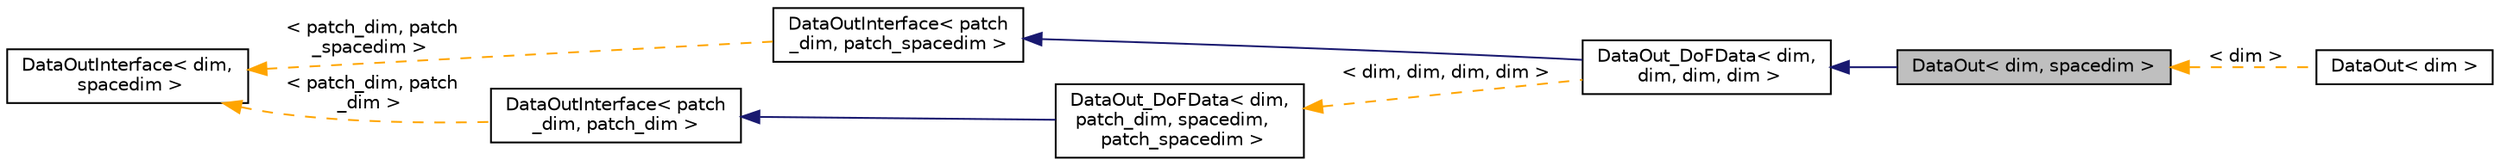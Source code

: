 digraph "DataOut&lt; dim, spacedim &gt;"
{
 // LATEX_PDF_SIZE
  edge [fontname="Helvetica",fontsize="10",labelfontname="Helvetica",labelfontsize="10"];
  node [fontname="Helvetica",fontsize="10",shape=record];
  rankdir="LR";
  Node1 [label="DataOut\< dim, spacedim \>",height=0.2,width=0.4,color="black", fillcolor="grey75", style="filled", fontcolor="black",tooltip=" "];
  Node2 -> Node1 [dir="back",color="midnightblue",fontsize="10",style="solid",fontname="Helvetica"];
  Node2 [label="DataOut_DoFData\< dim,\l dim, dim, dim \>",height=0.2,width=0.4,color="black", fillcolor="white", style="filled",URL="$classDataOut__DoFData.html",tooltip=" "];
  Node3 -> Node2 [dir="back",color="midnightblue",fontsize="10",style="solid",fontname="Helvetica"];
  Node3 [label="DataOutInterface\< patch\l_dim, patch_spacedim \>",height=0.2,width=0.4,color="black", fillcolor="white", style="filled",URL="$classDataOutInterface.html",tooltip=" "];
  Node4 -> Node3 [dir="back",color="orange",fontsize="10",style="dashed",label=" \< patch_dim, patch\l_spacedim \>" ,fontname="Helvetica"];
  Node4 [label="DataOutInterface\< dim,\l spacedim \>",height=0.2,width=0.4,color="black", fillcolor="white", style="filled",URL="$classDataOutInterface.html",tooltip=" "];
  Node5 -> Node2 [dir="back",color="orange",fontsize="10",style="dashed",label=" \< dim, dim, dim, dim \>" ,fontname="Helvetica"];
  Node5 [label="DataOut_DoFData\< dim,\l patch_dim, spacedim,\l patch_spacedim \>",height=0.2,width=0.4,color="black", fillcolor="white", style="filled",URL="$classDataOut__DoFData.html",tooltip=" "];
  Node6 -> Node5 [dir="back",color="midnightblue",fontsize="10",style="solid",fontname="Helvetica"];
  Node6 [label="DataOutInterface\< patch\l_dim, patch_dim \>",height=0.2,width=0.4,color="black", fillcolor="white", style="filled",URL="$classDataOutInterface.html",tooltip=" "];
  Node4 -> Node6 [dir="back",color="orange",fontsize="10",style="dashed",label=" \< patch_dim, patch\l_dim \>" ,fontname="Helvetica"];
  Node1 -> Node7 [dir="back",color="orange",fontsize="10",style="dashed",label=" \< dim \>" ,fontname="Helvetica"];
  Node7 [label="DataOut\< dim \>",height=0.2,width=0.4,color="black", fillcolor="white", style="filled",URL="$classDataOut.html",tooltip=" "];
}
